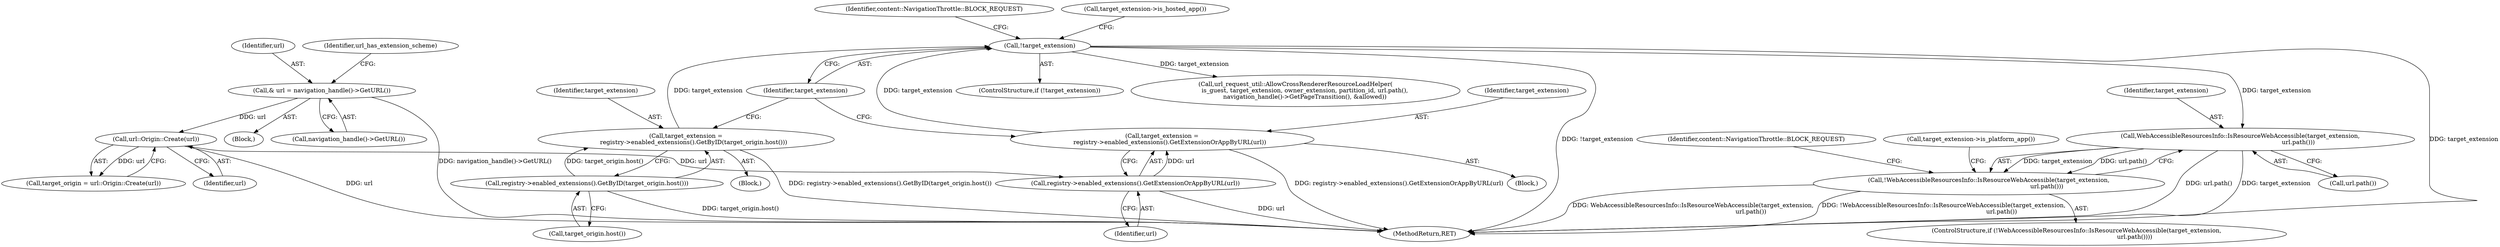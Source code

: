 digraph "0_Chrome_7614790c80996d32a28218f4d1605b0908e9ddf6@pointer" {
"1000326" [label="(Call,WebAccessibleResourcesInfo::IsResourceWebAccessible(target_extension,\n                                                             url.path()))"];
"1000164" [label="(Call,!target_extension)"];
"1000141" [label="(Call,target_extension =\n        registry->enabled_extensions().GetExtensionOrAppByURL(url))"];
"1000143" [label="(Call,registry->enabled_extensions().GetExtensionOrAppByURL(url))"];
"1000132" [label="(Call,url::Origin::Create(url))"];
"1000121" [label="(Call,& url = navigation_handle()->GetURL())"];
"1000155" [label="(Call,target_extension =\n        registry->enabled_extensions().GetByID(target_origin.host()))"];
"1000157" [label="(Call,registry->enabled_extensions().GetByID(target_origin.host()))"];
"1000325" [label="(Call,!WebAccessibleResourcesInfo::IsResourceWebAccessible(target_extension,\n                                                             url.path()))"];
"1000327" [label="(Identifier,target_extension)"];
"1000348" [label="(MethodReturn,RET)"];
"1000325" [label="(Call,!WebAccessibleResourcesInfo::IsResourceWebAccessible(target_extension,\n                                                             url.path()))"];
"1000326" [label="(Call,WebAccessibleResourcesInfo::IsResourceWebAccessible(target_extension,\n                                                             url.path()))"];
"1000126" [label="(Identifier,url_has_extension_scheme)"];
"1000330" [label="(Identifier,content::NavigationThrottle::BLOCK_REQUEST)"];
"1000122" [label="(Identifier,url)"];
"1000130" [label="(Call,target_origin = url::Origin::Create(url))"];
"1000143" [label="(Call,registry->enabled_extensions().GetExtensionOrAppByURL(url))"];
"1000332" [label="(Call,target_extension->is_platform_app())"];
"1000155" [label="(Call,target_extension =\n        registry->enabled_extensions().GetByID(target_origin.host()))"];
"1000157" [label="(Call,registry->enabled_extensions().GetByID(target_origin.host()))"];
"1000141" [label="(Call,target_extension =\n        registry->enabled_extensions().GetExtensionOrAppByURL(url))"];
"1000140" [label="(Block,)"];
"1000165" [label="(Identifier,target_extension)"];
"1000142" [label="(Identifier,target_extension)"];
"1000164" [label="(Call,!target_extension)"];
"1000156" [label="(Identifier,target_extension)"];
"1000324" [label="(ControlStructure,if (!WebAccessibleResourcesInfo::IsResourceWebAccessible(target_extension,\n                                                             url.path())))"];
"1000108" [label="(Block,)"];
"1000133" [label="(Identifier,url)"];
"1000168" [label="(Identifier,content::NavigationThrottle::BLOCK_REQUEST)"];
"1000163" [label="(ControlStructure,if (!target_extension))"];
"1000263" [label="(Call,url_request_util::AllowCrossRendererResourceLoadHelper(\n          is_guest, target_extension, owner_extension, partition_id, url.path(),\n          navigation_handle()->GetPageTransition(), &allowed))"];
"1000170" [label="(Call,target_extension->is_hosted_app())"];
"1000132" [label="(Call,url::Origin::Create(url))"];
"1000150" [label="(Block,)"];
"1000328" [label="(Call,url.path())"];
"1000158" [label="(Call,target_origin.host())"];
"1000121" [label="(Call,& url = navigation_handle()->GetURL())"];
"1000123" [label="(Call,navigation_handle()->GetURL())"];
"1000144" [label="(Identifier,url)"];
"1000326" -> "1000325"  [label="AST: "];
"1000326" -> "1000328"  [label="CFG: "];
"1000327" -> "1000326"  [label="AST: "];
"1000328" -> "1000326"  [label="AST: "];
"1000325" -> "1000326"  [label="CFG: "];
"1000326" -> "1000348"  [label="DDG: url.path()"];
"1000326" -> "1000348"  [label="DDG: target_extension"];
"1000326" -> "1000325"  [label="DDG: target_extension"];
"1000326" -> "1000325"  [label="DDG: url.path()"];
"1000164" -> "1000326"  [label="DDG: target_extension"];
"1000164" -> "1000163"  [label="AST: "];
"1000164" -> "1000165"  [label="CFG: "];
"1000165" -> "1000164"  [label="AST: "];
"1000168" -> "1000164"  [label="CFG: "];
"1000170" -> "1000164"  [label="CFG: "];
"1000164" -> "1000348"  [label="DDG: !target_extension"];
"1000164" -> "1000348"  [label="DDG: target_extension"];
"1000141" -> "1000164"  [label="DDG: target_extension"];
"1000155" -> "1000164"  [label="DDG: target_extension"];
"1000164" -> "1000263"  [label="DDG: target_extension"];
"1000141" -> "1000140"  [label="AST: "];
"1000141" -> "1000143"  [label="CFG: "];
"1000142" -> "1000141"  [label="AST: "];
"1000143" -> "1000141"  [label="AST: "];
"1000165" -> "1000141"  [label="CFG: "];
"1000141" -> "1000348"  [label="DDG: registry->enabled_extensions().GetExtensionOrAppByURL(url)"];
"1000143" -> "1000141"  [label="DDG: url"];
"1000143" -> "1000144"  [label="CFG: "];
"1000144" -> "1000143"  [label="AST: "];
"1000143" -> "1000348"  [label="DDG: url"];
"1000132" -> "1000143"  [label="DDG: url"];
"1000132" -> "1000130"  [label="AST: "];
"1000132" -> "1000133"  [label="CFG: "];
"1000133" -> "1000132"  [label="AST: "];
"1000130" -> "1000132"  [label="CFG: "];
"1000132" -> "1000348"  [label="DDG: url"];
"1000132" -> "1000130"  [label="DDG: url"];
"1000121" -> "1000132"  [label="DDG: url"];
"1000121" -> "1000108"  [label="AST: "];
"1000121" -> "1000123"  [label="CFG: "];
"1000122" -> "1000121"  [label="AST: "];
"1000123" -> "1000121"  [label="AST: "];
"1000126" -> "1000121"  [label="CFG: "];
"1000121" -> "1000348"  [label="DDG: navigation_handle()->GetURL()"];
"1000155" -> "1000150"  [label="AST: "];
"1000155" -> "1000157"  [label="CFG: "];
"1000156" -> "1000155"  [label="AST: "];
"1000157" -> "1000155"  [label="AST: "];
"1000165" -> "1000155"  [label="CFG: "];
"1000155" -> "1000348"  [label="DDG: registry->enabled_extensions().GetByID(target_origin.host())"];
"1000157" -> "1000155"  [label="DDG: target_origin.host()"];
"1000157" -> "1000158"  [label="CFG: "];
"1000158" -> "1000157"  [label="AST: "];
"1000157" -> "1000348"  [label="DDG: target_origin.host()"];
"1000325" -> "1000324"  [label="AST: "];
"1000330" -> "1000325"  [label="CFG: "];
"1000332" -> "1000325"  [label="CFG: "];
"1000325" -> "1000348"  [label="DDG: WebAccessibleResourcesInfo::IsResourceWebAccessible(target_extension,\n                                                             url.path())"];
"1000325" -> "1000348"  [label="DDG: !WebAccessibleResourcesInfo::IsResourceWebAccessible(target_extension,\n                                                             url.path())"];
}
